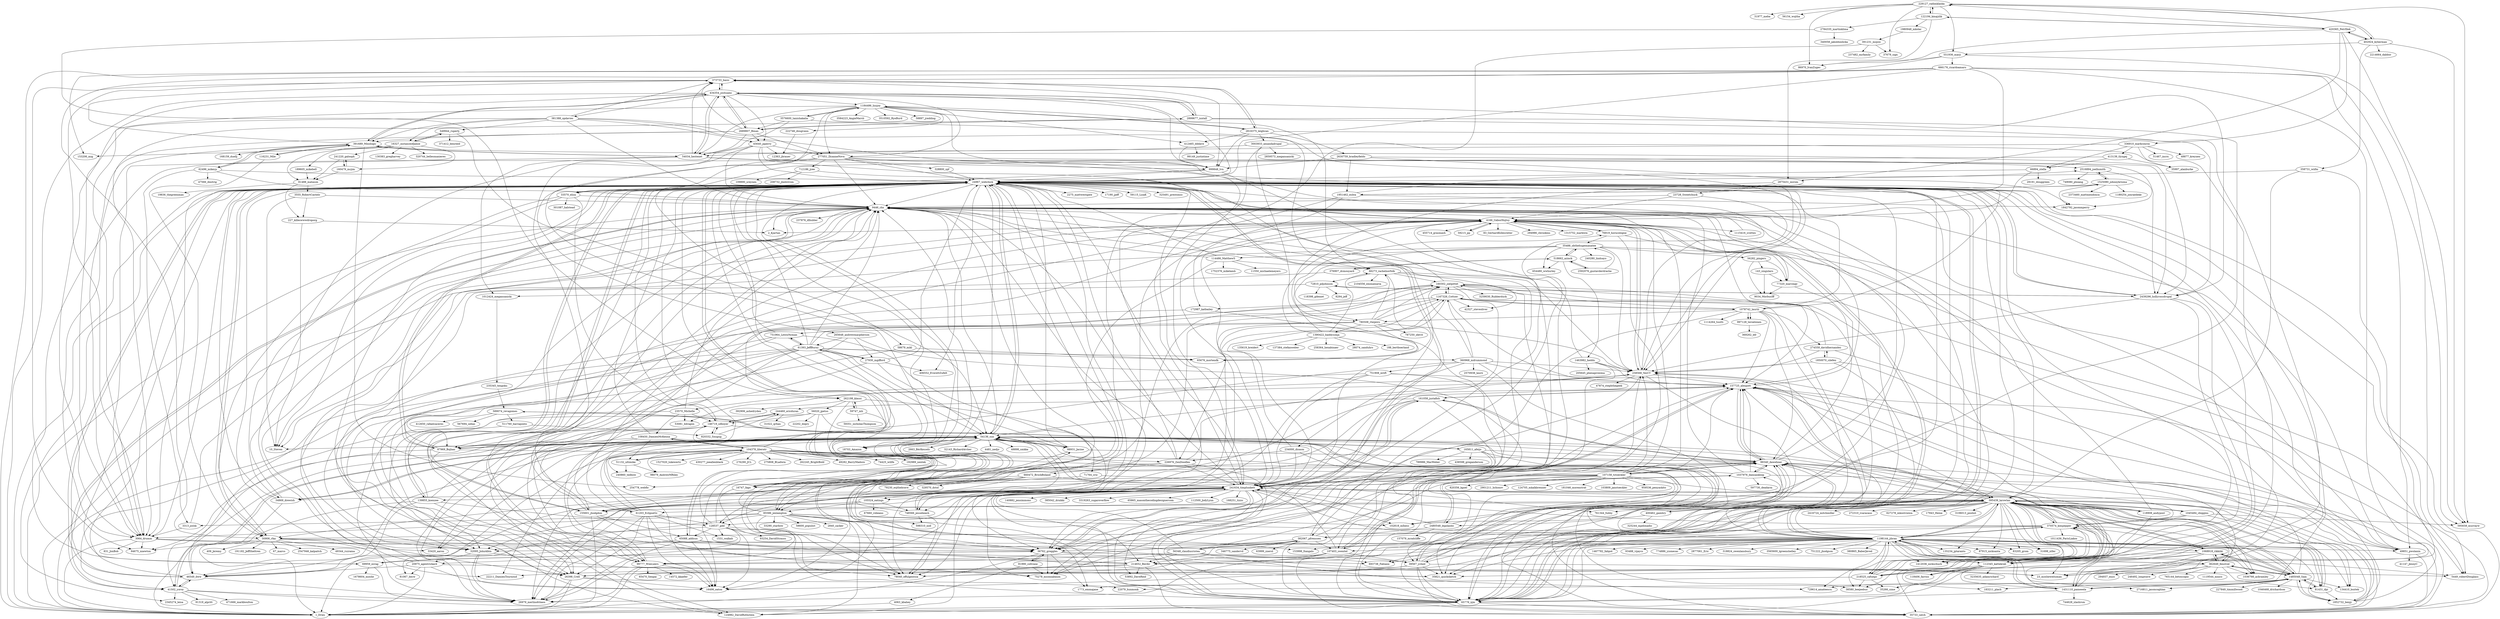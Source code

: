 digraph G {
	"229127_radimklaska" -> "31977_meba";
	"229127_radimklaska" -> "56154_wojtha";
	"229127_radimklaska" -> "37679_sign";
	"229127_radimklaska" -> "595658_murrayw";
	"229127_radimklaska" -> "86970_IvanZugec";
	"229127_radimklaska" -> "551936_marji";
	"551936_marji" -> "86970_IvanZugec";
	"551936_marji" -> "153206_mig";
	"551936_marji" -> "595658_murrayw";
	"551936_marji" -> "666176_ricardoamaro";
	"666176_ricardoamaro" -> "1_Dries";
	"666176_ricardoamaro" -> "24967_webchick";
	"24967_webchick" -> "5449_robertDouglass";
	"24967_webchick" -> "9446_chx";
	"9446_chx" -> "4166_GáborHojtsy";
	"4166_GáborHojtsy" -> "59215_pp";
	"59215_pp" -> "4166_GáborHojtsy";
	"4166_GáborHojtsy" -> "258568_YesCT";
	"258568_YesCT" -> "53081_bdragon";
	"258568_YesCT" -> "47874_stephthegeek";
	"258568_YesCT" -> "23570_Michelle";
	"23570_Michelle" -> "9446_chx";
	"23570_Michelle" -> "26979_merlinofchaos";
	"23570_Michelle" -> "53081_bdragon";
	"23570_Michelle" -> "146719_sdboyer";
	"146719_sdboyer" -> "26979_merlinofchaos";
	"146719_sdboyer" -> "26398_Crell";
	"26398_Crell" -> "26979_merlinofchaos";
	"26398_Crell" -> "1_Dries";
	"26398_Crell" -> "16496_eaton";
	"26398_Crell" -> "22079_hunmonk";
	"146719_sdboyer" -> "24967_webchick";
	"146719_sdboyer" -> "54136_sun";
	"54136_sun" -> "48898_smkka";
	"54136_sun" -> "10_Steven";
	"54136_sun" -> "1_Dries";
	"54136_sun" -> "22211_DamienTournoud";
	"54136_sun" -> "32143_RichardArcher";
	"54136_sun" -> "46549_dww";
	"54136_sun" -> "35733_catch";
	"54136_sun" -> "87969_Bojhan";
	"54136_sun" -> "41502_yoroy";
	"54136_sun" -> "24967_webchick";
	"54136_sun" -> "9446_chx";
	"54136_sun" -> "39567_yched";
	"54136_sun" -> "88931_Jacine";
	"54136_sun" -> "18703_Amazon";
	"54136_sun" -> "4481_nedjo";
	"54136_sun" -> "34869_drewish";
	"54136_sun" -> "33420_aaron";
	"54136_sun" -> "2663_BèrKessels";
	"146719_sdboyer" -> "820332_Snugug";
	"820332_Snugug" -> "146719_sdboyer";
	"820332_Snugug" -> "244460_ericduran";
	"146719_sdboyer" -> "244460_ericduran";
	"244460_ericduran" -> "31022_qrban";
	"244460_ericduran" -> "146719_sdboyer";
	"146719_sdboyer" -> "99777_WimLeers";
	"99777_WimLeers" -> "9446_chx";
	"99777_WimLeers" -> "26979_merlinofchaos";
	"99777_WimLeers" -> "65470_Senpai";
	"99777_WimLeers" -> "14572_kkaefer";
	"99777_WimLeers" -> "54136_sun";
	"99777_WimLeers" -> "1_Dries";
	"99777_WimLeers" -> "16496_eaton";
	"146719_sdboyer" -> "94675_nnewton";
	"23570_Michelle" -> "108450_DamienMcKenna";
	"108450_DamienMcKenna" -> "104378_liberatr";
	"104378_liberatr" -> "51132_ultimike";
	"104378_liberatr" -> "240860_tedbow";
	"104378_liberatr" -> "98079_AndrewMRiley";
	"104378_liberatr" -> "276290_JCL";
	"104378_liberatr" -> "275808_BLadwin";
	"104378_liberatr" -> "262245_BrightBold";
	"104378_liberatr" -> "108450_DamienMcKenna";
	"104378_liberatr" -> "49282_BarryMadore";
	"104378_liberatr" -> "1773_emmajane";
	"104378_liberatr" -> "24967_webchick";
	"104378_liberatr" -> "35821_quicksketch";
	"104378_liberatr" -> "74425_willfe";
	"104378_liberatr" -> "153998_Itangalo";
	"104378_liberatr" -> "192989_xentek";
	"104378_liberatr" -> "81067_becw";
	"104378_liberatr" -> "226976_ZenDoodles";
	"104378_liberatr" -> "1527020_lukewertz";
	"104378_liberatr" -> "430277_joeallenblack";
	"108450_DamienMcKenna" -> "24967_webchick";
	"108450_DamienMcKenna" -> "35821_quicksketch";
	"108450_DamienMcKenna" -> "51132_ultimike";
	"51132_ultimike" -> "240860_tedbow";
	"51132_ultimike" -> "104378_liberatr";
	"51132_ultimike" -> "98079_AndrewMRiley";
	"108450_DamienMcKenna" -> "26979_merlinofchaos";
	"108450_DamienMcKenna" -> "33420_aaron";
	"258568_YesCT" -> "36762_greggles";
	"36762_greggles" -> "1773_emmajane";
	"36762_greggles" -> "91990_coltrane";
	"91990_coltrane" -> "36762_greggles";
	"91990_coltrane" -> "4063_kbahey";
	"4063_kbahey" -> "1_Dries";
	"91990_coltrane" -> "75278_msonnabaum";
	"36762_greggles" -> "5449_robertDouglass";
	"36762_greggles" -> "1_Dries";
	"36762_greggles" -> "69959_ezrag";
	"69959_ezrag" -> "36762_greggles";
	"69959_ezrag" -> "26979_merlinofchaos";
	"69959_ezrag" -> "1678604_moshe";
	"69959_ezrag" -> "24967_webchick";
	"36762_greggles" -> "23_mosheweitzman";
	"36762_greggles" -> "75278_msonnabaum";
	"36762_greggles" -> "24967_webchick";
	"258568_YesCT" -> "65776_xjm";
	"65776_xjm" -> "35733_catch";
	"65776_xjm" -> "9446_chx";
	"65776_xjm" -> "124982_DavidRothstein";
	"65776_xjm" -> "1_Dries";
	"65776_xjm" -> "4166_GáborHojtsy";
	"65776_xjm" -> "54136_sun";
	"65776_xjm" -> "24967_webchick";
	"258568_YesCT" -> "4166_GáborHojtsy";
	"258568_YesCT" -> "24967_webchick";
	"258568_YesCT" -> "157725_alexpott";
	"157725_alexpott" -> "54136_sun";
	"157725_alexpott" -> "128537_gdd";
	"128537_gdd" -> "24967_webchick";
	"128537_gdd" -> "16496_eaton";
	"128537_gdd" -> "65776_xjm";
	"128537_gdd" -> "20975_agentrickard";
	"20975_agentrickard" -> "46549_dww";
	"20975_agentrickard" -> "1_Dries";
	"20975_agentrickard" -> "16496_eaton";
	"20975_agentrickard" -> "9446_chx";
	"20975_agentrickard" -> "5449_robertDouglass";
	"20975_agentrickard" -> "24967_webchick";
	"20975_agentrickard" -> "81067_becw";
	"128537_gdd" -> "30906_rfay";
	"30906_rfay" -> "24967_webchick";
	"30906_rfay" -> "49851_pwolanin";
	"30906_rfay" -> "49344_rszrama";
	"30906_rfay" -> "22211_DamienTournoud";
	"30906_rfay" -> "409_Jeremy";
	"30906_rfay" -> "693738_Fabianx";
	"30906_rfay" -> "191182_JeffSheltren";
	"30906_rfay" -> "94675_nnewton";
	"30906_rfay" -> "67_marco";
	"30906_rfay" -> "2547946_kalpaitch";
	"128537_gdd" -> "36762_greggles";
	"128537_gdd" -> "1531_walkah";
	"128537_gdd" -> "65088_addsun";
	"65088_addsun" -> "24967_webchick";
	"65088_addsun" -> "26979_merlinofchaos";
	"65088_addsun" -> "35821_quicksketch";
	"65088_addsun" -> "16496_eaton";
	"65088_addsun" -> "36762_greggles";
	"65088_addsun" -> "46549_dww";
	"128537_gdd" -> "93254_DavidStrauss";
	"128537_gdd" -> "146719_sdboyer";
	"157725_alexpott" -> "107403_swentel";
	"107403_swentel" -> "54136_sun";
	"107403_swentel" -> "9446_chx";
	"107403_swentel" -> "39567_yched";
	"39567_yched" -> "23_mosheweitzman";
	"39567_yched" -> "9446_chx";
	"39567_yched" -> "24967_webchick";
	"39567_yched" -> "54136_sun";
	"39567_yched" -> "35733_catch";
	"39567_yched" -> "35821_quicksketch";
	"39567_yched" -> "16496_eaton";
	"39567_yched" -> "78040_effulgentsia";
	"39567_yched" -> "65776_xjm";
	"107403_swentel" -> "157725_alexpott";
	"107403_swentel" -> "26979_merlinofchaos";
	"107403_swentel" -> "78040_effulgentsia";
	"107403_swentel" -> "35733_catch";
	"157725_alexpott" -> "9446_chx";
	"157725_alexpott" -> "99340_dawehner";
	"99340_dawehner" -> "26979_merlinofchaos";
	"99340_dawehner" -> "241634_timplunkett";
	"241634_timplunkett" -> "34869_drewish";
	"241634_timplunkett" -> "65865_masonthecodingdesignercom";
	"241634_timplunkett" -> "112500_JodyLynn";
	"241634_timplunkett" -> "168251_tizzo";
	"241634_timplunkett" -> "53892_DaveReid";
	"241634_timplunkett" -> "9446_chx";
	"241634_timplunkett" -> "24967_webchick";
	"241634_timplunkett" -> "26979_merlinofchaos";
	"241634_timplunkett" -> "140882_jensimmons";
	"241634_timplunkett" -> "748566_jessebeach";
	"241634_timplunkett" -> "128537_gdd";
	"241634_timplunkett" -> "155601_jhodgdon";
	"241634_timplunkett" -> "54136_sun";
	"241634_timplunkett" -> "139855_ksenzee";
	"241634_timplunkett" -> "99340_dawehner";
	"241634_timplunkett" -> "65776_xjm";
	"241634_timplunkett" -> "1037976_damiankloip";
	"241634_timplunkett" -> "36762_greggles";
	"241634_timplunkett" -> "78040_effulgentsia";
	"241634_timplunkett" -> "99777_WimLeers";
	"241634_timplunkett" -> "75278_msonnabaum";
	"241634_timplunkett" -> "214652_Berdir";
	"241634_timplunkett" -> "4166_GáborHojtsy";
	"241634_timplunkett" -> "395439_larowlan";
	"241634_timplunkett" -> "161058_justafish";
	"241634_timplunkett" -> "1_Dries";
	"241634_timplunkett" -> "385042_drnikki";
	"241634_timplunkett" -> "3319263_sugaroverflow";
	"241634_timplunkett" -> "102818_mlhess";
	"241634_timplunkett" -> "105524_eatings";
	"99340_dawehner" -> "9446_chx";
	"99340_dawehner" -> "24967_webchick";
	"99340_dawehner" -> "1037976_damiankloip";
	"1037976_damiankloip" -> "26979_merlinofchaos";
	"1037976_damiankloip" -> "9446_chx";
	"1037976_damiankloip" -> "99340_dawehner";
	"1037976_damiankloip" -> "54136_sun";
	"1037976_damiankloip" -> "35733_catch";
	"1037976_damiankloip" -> "157725_alexpott";
	"1037976_damiankloip" -> "241634_timplunkett";
	"1037976_damiankloip" -> "597730_deadarm";
	"99340_dawehner" -> "65776_xjm";
	"99340_dawehner" -> "157725_alexpott";
	"99340_dawehner" -> "35733_catch";
	"99340_dawehner" -> "49851_pwolanin";
	"49851_pwolanin" -> "35733_catch";
	"49851_pwolanin" -> "9446_chx";
	"49851_pwolanin" -> "4166_GáborHojtsy";
	"49851_pwolanin" -> "41147_JennyC";
	"99340_dawehner" -> "107158_tstoeckler";
	"107158_tstoeckler" -> "54136_sun";
	"107158_tstoeckler" -> "99340_dawehner";
	"107158_tstoeckler" -> "4166_GáborHojtsy";
	"107158_tstoeckler" -> "254778_webflo";
	"107158_tstoeckler" -> "39567_yched";
	"107158_tstoeckler" -> "16747_fago";
	"107158_tstoeckler" -> "183211_plach";
	"107158_tstoeckler" -> "9446_chx";
	"107158_tstoeckler" -> "214652_Berdir";
	"107158_tstoeckler" -> "959536_penyaskito";
	"107158_tstoeckler" -> "258568_YesCT";
	"107158_tstoeckler" -> "157725_alexpott";
	"107158_tstoeckler" -> "820356_kgoel";
	"107158_tstoeckler" -> "2901211_hchonov";
	"107158_tstoeckler" -> "124705_mkalkbrenner";
	"107158_tstoeckler" -> "181046_morenstrat";
	"107158_tstoeckler" -> "103809_janstoeckler";
	"99340_dawehner" -> "157725_alexpott";
	"99340_dawehner" -> "161058_justafish";
	"161058_justafish" -> "16496_eaton";
	"161058_justafish" -> "244460_ericduran";
	"161058_justafish" -> "99340_dawehner";
	"161058_justafish" -> "157725_alexpott";
	"161058_justafish" -> "128537_gdd";
	"161058_justafish" -> "241634_timplunkett";
	"161058_justafish" -> "75278_msonnabaum";
	"157725_alexpott" -> "161058_justafish";
	"157725_alexpott" -> "35733_catch";
	"157725_alexpott" -> "395439_larowlan";
	"395439_larowlan" -> "2416724_mitchmiller";
	"395439_larowlan" -> "83205_grom";
	"395439_larowlan" -> "1412036_nickschuch";
	"1412036_nickschuch" -> "395439_larowlan";
	"395439_larowlan" -> "1198144_jibran";
	"1198144_jibran" -> "9446_chx";
	"1198144_jibran" -> "35821_quicksketch";
	"1198144_jibran" -> "4166_GáborHojtsy";
	"1198144_jibran" -> "24967_webchick";
	"1198144_jibran" -> "54136_sun";
	"1198144_jibran" -> "107403_swentel";
	"1198144_jibran" -> "751222_jhodgson";
	"1198144_jibran" -> "65776_xjm";
	"1198144_jibran" -> "99340_dawehner";
	"1198144_jibran" -> "241634_timplunkett";
	"1198144_jibran" -> "395439_larowlan";
	"1198144_jibran" -> "134410_boztek";
	"1198144_jibran" -> "370574_kimpepper";
	"1198144_jibran" -> "83205_grom";
	"1198144_jibran" -> "31698_xtfer";
	"1198144_jibran" -> "1412036_nickschuch";
	"1198144_jibran" -> "1431110_pameeela";
	"1198144_jibran" -> "218525_cafuego";
	"1198144_jibran" -> "32095_JohnAlbin";
	"1198144_jibran" -> "39567_yched";
	"1198144_jibran" -> "153998_Itangalo";
	"1198144_jibran" -> "380865_BaberJaved";
	"1198144_jibran" -> "258568_YesCT";
	"1198144_jibran" -> "112345_kattekrab";
	"1198144_jibran" -> "157725_alexpott";
	"1198144_jibran" -> "1467782_fabpot";
	"1198144_jibran" -> "26398_Crell";
	"1198144_jibran" -> "1037976_damiankloip";
	"1198144_jibran" -> "93488_vijaycs";
	"1198144_jibran" -> "774886_yzonecas";
	"1198144_jibran" -> "729614_amateescu";
	"1198144_jibran" -> "2877061_Eric";
	"1198144_jibran" -> "1852732_benjy";
	"1198144_jibran" -> "1485048_Sam";
	"1198144_jibran" -> "1036766_acbramley";
	"1198144_jibran" -> "81431_dpi";
	"1198144_jibran" -> "362649_fenstrat";
	"1198144_jibran" -> "2716811_jasoncoghlan";
	"1198144_jibran" -> "135234_jptaranto";
	"1198144_jibran" -> "318824_owenlansbury";
	"1198144_jibran" -> "1068918_rikkiiki";
	"1198144_jibran" -> "3565600_lgreenshelley";
	"1198144_jibran" -> "87915_nicksanta";
	"395439_larowlan" -> "118908_andypost";
	"118908_andypost" -> "9446_chx";
	"118908_andypost" -> "54136_sun";
	"118908_andypost" -> "35733_catch";
	"118908_andypost" -> "99340_dawehner";
	"118908_andypost" -> "241634_timplunkett";
	"395439_larowlan" -> "214652_Berdir";
	"214652_Berdir" -> "9446_chx";
	"214652_Berdir" -> "26398_Crell";
	"214652_Berdir" -> "35733_catch";
	"214652_Berdir" -> "22211_DamienTournoud";
	"214652_Berdir" -> "53892_DaveReid";
	"395439_larowlan" -> "241634_timplunkett";
	"395439_larowlan" -> "99340_dawehner";
	"395439_larowlan" -> "157725_alexpott";
	"395439_larowlan" -> "112345_kattekrab";
	"112345_kattekrab" -> "24967_webchick";
	"112345_kattekrab" -> "118406_farriss";
	"112345_kattekrab" -> "35266_sime";
	"112345_kattekrab" -> "65776_xjm";
	"112345_kattekrab" -> "218525_cafuego";
	"112345_kattekrab" -> "395439_larowlan";
	"112345_kattekrab" -> "3235635_adamrichard";
	"112345_kattekrab" -> "1431110_pameeela";
	"112345_kattekrab" -> "1_Dries";
	"395439_larowlan" -> "54136_sun";
	"395439_larowlan" -> "65776_xjm";
	"395439_larowlan" -> "134410_boztek";
	"395439_larowlan" -> "370574_kimpepper";
	"370574_kimpepper" -> "38580_beejeebus";
	"370574_kimpepper" -> "65776_xjm";
	"370574_kimpepper" -> "241634_timplunkett";
	"370574_kimpepper" -> "1011436_ParisLiakos";
	"370574_kimpepper" -> "99340_dawehner";
	"370574_kimpepper" -> "395439_larowlan";
	"370574_kimpepper" -> "1198144_jibran";
	"370574_kimpepper" -> "214652_Berdir";
	"370574_kimpepper" -> "157725_alexpott";
	"395439_larowlan" -> "31698_xtfer";
	"395439_larowlan" -> "38580_beejeebus";
	"395439_larowlan" -> "761344_fubhy";
	"395439_larowlan" -> "61203_EclipseGc";
	"61203_EclipseGc" -> "26979_merlinofchaos";
	"61203_EclipseGc" -> "16496_eaton";
	"61203_EclipseGc" -> "1531_walkah";
	"61203_EclipseGc" -> "128537_gdd";
	"61203_EclipseGc" -> "24967_webchick";
	"61203_EclipseGc" -> "9446_chx";
	"61203_EclipseGc" -> "54136_sun";
	"61203_EclipseGc" -> "75278_msonnabaum";
	"61203_EclipseGc" -> "26398_Crell";
	"395439_larowlan" -> "155601_jhodgdon";
	"155601_jhodgdon" -> "24967_webchick";
	"155601_jhodgdon" -> "241634_timplunkett";
	"155601_jhodgdon" -> "214652_Berdir";
	"155601_jhodgdon" -> "9446_chx";
	"155601_jhodgdon" -> "4166_GáborHojtsy";
	"155601_jhodgdon" -> "65088_addsun";
	"155601_jhodgdon" -> "1_Dries";
	"395439_larowlan" -> "24967_webchick";
	"395439_larowlan" -> "218525_cafuego";
	"218525_cafuego" -> "35266_sime";
	"218525_cafuego" -> "24967_webchick";
	"218525_cafuego" -> "1773_emmajane";
	"218525_cafuego" -> "38580_beejeebus";
	"218525_cafuego" -> "1198144_jibran";
	"218525_cafuego" -> "395439_larowlan";
	"218525_cafuego" -> "370574_kimpepper";
	"395439_larowlan" -> "1431110_pameeela";
	"1431110_pameeela" -> "370574_kimpepper";
	"1431110_pameeela" -> "395439_larowlan";
	"1431110_pameeela" -> "258568_YesCT";
	"1431110_pameeela" -> "744628_slashrsm";
	"1431110_pameeela" -> "1485048_Sam";
	"1431110_pameeela" -> "1198144_jibran";
	"1431110_pameeela" -> "65776_xjm";
	"395439_larowlan" -> "272310_rcaracaus";
	"395439_larowlan" -> "32095_JohnAlbin";
	"32095_JohnAlbin" -> "20975_agentrickard";
	"32095_JohnAlbin" -> "9446_chx";
	"32095_JohnAlbin" -> "16496_eaton";
	"32095_JohnAlbin" -> "26979_merlinofchaos";
	"32095_JohnAlbin" -> "35821_quicksketch";
	"395439_larowlan" -> "627278_mkostrzewa";
	"395439_larowlan" -> "135234_jptaranto";
	"395439_larowlan" -> "1045484_cbiggins";
	"1045484_cbiggins" -> "395439_larowlan";
	"1045484_cbiggins" -> "370574_kimpepper";
	"1045484_cbiggins" -> "134410_boztek";
	"1045484_cbiggins" -> "1412036_nickschuch";
	"1045484_cbiggins" -> "595658_murrayw";
	"395439_larowlan" -> "36762_greggles";
	"395439_larowlan" -> "17943_Heine";
	"395439_larowlan" -> "1485048_Sam";
	"1485048_Sam" -> "1852732_benjy";
	"1485048_Sam" -> "134410_boztek";
	"1485048_Sam" -> "1431110_pameeela";
	"1485048_Sam" -> "2716811_jasoncoghlan";
	"1485048_Sam" -> "395439_larowlan";
	"1485048_Sam" -> "370574_kimpepper";
	"1485048_Sam" -> "362649_fenstrat";
	"1485048_Sam" -> "1068918_rikkiiki";
	"1485048_Sam" -> "81431_dpi";
	"1485048_Sam" -> "729614_amateescu";
	"1485048_Sam" -> "183211_plach";
	"1485048_Sam" -> "157725_alexpott";
	"1485048_Sam" -> "227849_timmillwood";
	"1485048_Sam" -> "1198144_jibran";
	"1485048_Sam" -> "1046468_drichardson";
	"395439_larowlan" -> "1852732_benjy";
	"1852732_benjy" -> "9446_chx";
	"1852732_benjy" -> "241634_timplunkett";
	"1852732_benjy" -> "157725_alexpott";
	"1852732_benjy" -> "1485048_Sam";
	"395439_larowlan" -> "1036766_acbramley";
	"395439_larowlan" -> "1068918_rikkiiki";
	"1068918_rikkiiki" -> "112345_kattekrab";
	"1068918_rikkiiki" -> "218525_cafuego";
	"1068918_rikkiiki" -> "370574_kimpepper";
	"1068918_rikkiiki" -> "395439_larowlan";
	"1068918_rikkiiki" -> "1485048_Sam";
	"1068918_rikkiiki" -> "1412036_nickschuch";
	"1068918_rikkiiki" -> "1431110_pameeela";
	"1068918_rikkiiki" -> "1036766_acbramley";
	"1068918_rikkiiki" -> "362649_fenstrat";
	"395439_larowlan" -> "102818_mlhess";
	"395439_larowlan" -> "3106013_pnxbot";
	"395439_larowlan" -> "362649_fenstrat";
	"362649_fenstrat" -> "246492_longwave";
	"362649_fenstrat" -> "35821_quicksketch";
	"362649_fenstrat" -> "765144_betoscopio";
	"362649_fenstrat" -> "1119544_mnico";
	"362649_fenstrat" -> "294937_enzo";
	"362649_fenstrat" -> "1198144_jibran";
	"362649_fenstrat" -> "395439_larowlan";
	"362649_fenstrat" -> "1036766_acbramley";
	"362649_fenstrat" -> "1068918_rikkiiki";
	"362649_fenstrat" -> "1485048_Sam";
	"362649_fenstrat" -> "81431_dpi";
	"395439_larowlan" -> "400462_gambry";
	"400462_gambry" -> "2480548_legolasbo";
	"400462_gambry" -> "325244_mpdonadio";
	"400462_gambry" -> "99340_dawehner";
	"400462_gambry" -> "395439_larowlan";
	"395439_larowlan" -> "35733_catch";
	"395439_larowlan" -> "87915_nicksanta";
	"395439_larowlan" -> "81431_dpi";
	"81431_dpi" -> "395439_larowlan";
	"81431_dpi" -> "1852732_benjy";
	"81431_dpi" -> "1198144_jibran";
	"81431_dpi" -> "1485048_Sam";
	"4166_GáborHojtsy" -> "1_Dries";
	"4166_GáborHojtsy" -> "2_Kjartan";
	"4166_GáborHojtsy" -> "10_Steven";
	"4166_GáborHojtsy" -> "23_mosheweitzman";
	"4166_GáborHojtsy" -> "83_GerhardKillesreiter";
	"4166_GáborHojtsy" -> "24967_webchick";
	"4166_GáborHojtsy" -> "1115416_svettes";
	"1115416_svettes" -> "24967_webchick";
	"4166_GáborHojtsy" -> "294986_cbrookins";
	"4166_GáborHojtsy" -> "65776_xjm";
	"4166_GáborHojtsy" -> "157725_alexpott";
	"4166_GáborHojtsy" -> "76919_horncologne";
	"76919_horncologne" -> "5449_robertDouglass";
	"76919_horncologne" -> "35488_ohthehugemanatee";
	"35488_ohthehugemanatee" -> "56282_pingers";
	"56282_pingers" -> "77320_marcingy";
	"77320_marcingy" -> "35733_catch";
	"77320_marcingy" -> "9034_MorbusIff";
	"77320_marcingy" -> "9446_chx";
	"56282_pingers" -> "9034_MorbusIff";
	"56282_pingers" -> "143_singularo";
	"143_singularo" -> "9034_MorbusIff";
	"143_singularo" -> "77320_marcingy";
	"35488_ohthehugemanatee" -> "77320_marcingy";
	"35488_ohthehugemanatee" -> "240280_lindsayo";
	"35488_ohthehugemanatee" -> "114486_MatthewS";
	"114486_MatthewS" -> "24967_webchick";
	"114486_MatthewS" -> "85586_jenlampton";
	"85586_jenlampton" -> "24967_webchick";
	"85586_jenlampton" -> "33290_starbow";
	"85586_jenlampton" -> "26979_merlinofchaos";
	"85586_jenlampton" -> "58600_populist";
	"85586_jenlampton" -> "3313_joshk";
	"85586_jenlampton" -> "2840_zacker";
	"85586_jenlampton" -> "46549_dww";
	"85586_jenlampton" -> "3064_drumm";
	"85586_jenlampton" -> "36762_greggles";
	"85586_jenlampton" -> "23_mosheweitzman";
	"85586_jenlampton" -> "9446_chx";
	"85586_jenlampton" -> "78040_effulgentsia";
	"85586_jenlampton" -> "124982_DavidRothstein";
	"85586_jenlampton" -> "102818_mlhess";
	"114486_MatthewS" -> "1752376_mikelamb";
	"114486_MatthewS" -> "11550_michaelemeyers";
	"114486_MatthewS" -> "9446_chx";
	"114486_MatthewS" -> "66273_rachelnorfolk";
	"66273_rachelnorfolk" -> "160302_joelpittet";
	"66273_rachelnorfolk" -> "65676_mortendk";
	"66273_rachelnorfolk" -> "2104556_emmamaria";
	"66273_rachelnorfolk" -> "258568_YesCT";
	"66273_rachelnorfolk" -> "72810_pdjohnson";
	"66273_rachelnorfolk" -> "65776_xjm";
	"35488_ohthehugemanatee" -> "780508_rteijeiro";
	"780508_rteijeiro" -> "66273_rachelnorfolk";
	"780508_rteijeiro" -> "1390422_baddysonja";
	"1390422_baddysonja" -> "135619_breidert";
	"1390422_baddysonja" -> "137384_stefanweber";
	"1390422_baddysonja" -> "66273_rachelnorfolk";
	"1390422_baddysonja" -> "4166_GáborHojtsy";
	"1390422_baddysonja" -> "76919_horncologne";
	"1390422_baddysonja" -> "258364_hexabinaer";
	"1390422_baddysonja" -> "28074_sanduhrs";
	"1390422_baddysonja" -> "188_bertboerland";
	"780508_rteijeiro" -> "65676_mortendk";
	"780508_rteijeiro" -> "787250_idevit";
	"780508_rteijeiro" -> "748566_jessebeach";
	"748566_jessebeach" -> "88931_Jacine";
	"748566_jessebeach" -> "24967_webchick";
	"748566_jessebeach" -> "78040_effulgentsia";
	"748566_jessebeach" -> "598310_nod";
	"780508_rteijeiro" -> "258568_YesCT";
	"780508_rteijeiro" -> "751964_LewisNyman";
	"751964_LewisNyman" -> "32095_JohnAlbin";
	"751964_LewisNyman" -> "87969_Bojhan";
	"751964_LewisNyman" -> "24967_webchick";
	"751964_LewisNyman" -> "598310_nod";
	"751964_LewisNyman" -> "61393_JeffBurnz";
	"780508_rteijeiro" -> "32095_JohnAlbin";
	"780508_rteijeiro" -> "1167326_Cottser";
	"1167326_Cottser" -> "65776_xjm";
	"1167326_Cottser" -> "241634_timplunkett";
	"1167326_Cottser" -> "85586_jenlampton";
	"1167326_Cottser" -> "160302_joelpittet";
	"1167326_Cottser" -> "1078742_lauriii";
	"1167326_Cottser" -> "42327_steveoliver";
	"1167326_Cottser" -> "693738_Fabianx";
	"1167326_Cottser" -> "226976_ZenDoodles";
	"1167326_Cottser" -> "157725_alexpott";
	"1167326_Cottser" -> "155601_jhodgdon";
	"780508_rteijeiro" -> "160302_joelpittet";
	"160302_joelpittet" -> "693738_Fabianx";
	"160302_joelpittet" -> "42327_steveoliver";
	"160302_joelpittet" -> "85586_jenlampton";
	"160302_joelpittet" -> "172987_katbailey";
	"160302_joelpittet" -> "1167326_Cottser";
	"160302_joelpittet" -> "75278_msonnabaum";
	"160302_joelpittet" -> "24967_webchick";
	"160302_joelpittet" -> "157725_alexpott";
	"160302_joelpittet" -> "262198_klausi";
	"160302_joelpittet" -> "3259030_Rubberduck";
	"35488_ohthehugemanatee" -> "258568_YesCT";
	"35488_ohthehugemanatee" -> "518662_azinck";
	"518662_azinck" -> "35488_ohthehugemanatee";
	"518662_azinck" -> "654480_wwhurley";
	"518662_azinck" -> "376907_dcmouyard";
	"376907_dcmouyard" -> "518662_azinck";
	"376907_dcmouyard" -> "32095_JohnAlbin";
	"518662_azinck" -> "1463982_heddn";
	"1463982_heddn" -> "65776_xjm";
	"1463982_heddn" -> "9446_chx";
	"1463982_heddn" -> "157725_alexpott";
	"1463982_heddn" -> "258568_YesCT";
	"1463982_heddn" -> "205645_phenaproxima";
	"518662_azinck" -> "2592076_gustavderdrache";
	"2592076_gustavderdrache" -> "35488_ohthehugemanatee";
	"2592076_gustavderdrache" -> "518662_azinck";
	"35488_ohthehugemanatee" -> "654480_wwhurley";
	"35488_ohthehugemanatee" -> "26398_Crell";
	"76919_horncologne" -> "4166_GáborHojtsy";
	"76919_horncologne" -> "2480548_legolasbo";
	"2480548_legolasbo" -> "99340_dawehner";
	"2480548_legolasbo" -> "241634_timplunkett";
	"2480548_legolasbo" -> "258568_YesCT";
	"2480548_legolasbo" -> "157079_mradcliffe";
	"2480548_legolasbo" -> "382067_pfrenssen";
	"382067_pfrenssen" -> "107403_swentel";
	"382067_pfrenssen" -> "157725_alexpott";
	"382067_pfrenssen" -> "214652_Berdir";
	"382067_pfrenssen" -> "99777_WimLeers";
	"382067_pfrenssen" -> "4166_GáborHojtsy";
	"382067_pfrenssen" -> "63999_znerol";
	"382067_pfrenssen" -> "99340_dawehner";
	"382067_pfrenssen" -> "346775_sandervd";
	"382067_pfrenssen" -> "56348_claudiucristea";
	"56348_claudiucristea" -> "99340_dawehner";
	"56348_claudiucristea" -> "9446_chx";
	"56348_claudiucristea" -> "214652_Berdir";
	"56348_claudiucristea" -> "39567_yched";
	"56348_claudiucristea" -> "241634_timplunkett";
	"56348_claudiucristea" -> "26398_Crell";
	"56348_claudiucristea" -> "693738_Fabianx";
	"56348_claudiucristea" -> "729614_amateescu";
	"56348_claudiucristea" -> "99777_WimLeers";
	"56348_claudiucristea" -> "382067_pfrenssen";
	"4166_GáborHojtsy" -> "124982_DavidRothstein";
	"4166_GáborHojtsy" -> "87969_Bojhan";
	"87969_Bojhan" -> "54136_sun";
	"87969_Bojhan" -> "24967_webchick";
	"87969_Bojhan" -> "35733_catch";
	"87969_Bojhan" -> "41502_yoroy";
	"41502_yoroy" -> "54136_sun";
	"41502_yoroy" -> "91319_alpritt";
	"41502_yoroy" -> "24967_webchick";
	"41502_yoroy" -> "46549_dww";
	"46549_dww" -> "9446_chx";
	"46549_dww" -> "24967_webchick";
	"46549_dww" -> "26979_merlinofchaos";
	"46549_dww" -> "41502_yoroy";
	"41502_yoroy" -> "26979_merlinofchaos";
	"41502_yoroy" -> "2345274_leisa";
	"41502_yoroy" -> "471666_markboulton";
	"41502_yoroy" -> "35733_catch";
	"87969_Bojhan" -> "124982_DavidRothstein";
	"87969_Bojhan" -> "9446_chx";
	"4166_GáborHojtsy" -> "1315752_markwin";
	"4166_GáborHojtsy" -> "78040_effulgentsia";
	"4166_GáborHojtsy" -> "455714_grasmash";
	"9446_chx" -> "1_Dries";
	"9446_chx" -> "10_Steven";
	"9446_chx" -> "2_Kjartan";
	"9446_chx" -> "237876_dlhubler";
	"9446_chx" -> "46549_dww";
	"24967_webchick" -> "10_Steven";
	"24967_webchick" -> "1_Dries";
	"24967_webchick" -> "4166_GáborHojtsy";
	"24967_webchick" -> "18703_Amazon";
	"24967_webchick" -> "23_mosheweitzman";
	"24967_webchick" -> "22079_hunmonk";
	"24967_webchick" -> "35821_quicksketch";
	"24967_webchick" -> "2275_mattwestgate";
	"24967_webchick" -> "17190_jjeff";
	"24967_webchick" -> "59115_LizaK";
	"24967_webchick" -> "65088_addsun";
	"24967_webchick" -> "54136_sun";
	"24967_webchick" -> "124982_DavidRothstein";
	"24967_webchick" -> "35733_catch";
	"24967_webchick" -> "139855_ksenzee";
	"139855_ksenzee" -> "24967_webchick";
	"139855_ksenzee" -> "9446_chx";
	"139855_ksenzee" -> "46549_dww";
	"139855_ksenzee" -> "1_Dries";
	"139855_ksenzee" -> "4166_GáborHojtsy";
	"139855_ksenzee" -> "124982_DavidRothstein";
	"139855_ksenzee" -> "128537_gdd";
	"24967_webchick" -> "87969_Bojhan";
	"24967_webchick" -> "41502_yoroy";
	"24967_webchick" -> "2345274_leisa";
	"24967_webchick" -> "406552_EverettZufelt";
	"24967_webchick" -> "78040_effulgentsia";
	"24967_webchick" -> "30906_rfay";
	"24967_webchick" -> "36762_greggles";
	"24967_webchick" -> "65776_xjm";
	"24967_webchick" -> "33570_eliza";
	"33570_eliza" -> "34869_drewish";
	"34869_drewish" -> "24967_webchick";
	"34869_drewish" -> "46549_dww";
	"34869_drewish" -> "9446_chx";
	"34869_drewish" -> "54136_sun";
	"33570_eliza" -> "24967_webchick";
	"33570_eliza" -> "301087_halstead";
	"33570_eliza" -> "146719_sdboyer";
	"33570_eliza" -> "30906_rfay";
	"33570_eliza" -> "9446_chx";
	"24967_webchick" -> "2439296_hollyrossdrupal";
	"2439296_hollyrossdrupal" -> "24967_webchick";
	"2439296_hollyrossdrupal" -> "258568_YesCT";
	"2439296_hollyrossdrupal" -> "118406_farriss";
	"2439296_hollyrossdrupal" -> "72810_pdjohnson";
	"72810_pdjohnson" -> "2439296_hollyrossdrupal";
	"72810_pdjohnson" -> "1012424_megansanicki";
	"1012424_megansanicki" -> "235345_tengoku";
	"235345_tengoku" -> "589074_revagomes";
	"589074_revagomes" -> "165811_afeijo";
	"165811_afeijo" -> "38580_beejeebus";
	"165811_afeijo" -> "65776_xjm";
	"165811_afeijo" -> "241634_timplunkett";
	"165811_afeijo" -> "589074_revagomes";
	"165811_afeijo" -> "99340_dawehner";
	"165811_afeijo" -> "789986_MacWeber";
	"165811_afeijo" -> "438598_greganderson";
	"589074_revagomes" -> "511760_barraponto";
	"511760_barraponto" -> "32095_JohnAlbin";
	"511760_barraponto" -> "820332_Snugug";
	"589074_revagomes" -> "567694_sebas";
	"589074_revagomes" -> "412650_rafaelcaceres";
	"72810_pdjohnson" -> "118398_gdemet";
	"72810_pdjohnson" -> "8294_jeff";
	"2439296_hollyrossdrupal" -> "112345_kattekrab";
	"24967_webchick" -> "155601_jhodgdon";
	"24967_webchick" -> "99777_WimLeers";
	"24967_webchick" -> "325491_prestonso";
	"24967_webchick" -> "105524_eatings";
	"105524_eatings" -> "85586_jenlampton";
	"105524_eatings" -> "748566_jessebeach";
	"105524_eatings" -> "32095_JohnAlbin";
	"105524_eatings" -> "67660_robeano";
	"24967_webchick" -> "16496_eaton";
	"666176_ricardoamaro" -> "4166_GáborHojtsy";
	"666176_ricardoamaro" -> "49851_pwolanin";
	"666176_ricardoamaro" -> "373733_basic";
	"373733_basic" -> "94675_nnewton";
	"373733_basic" -> "3064_drumm";
	"3064_drumm" -> "1_Dries";
	"3064_drumm" -> "23_mosheweitzman";
	"3064_drumm" -> "94675_nnewton";
	"3064_drumm" -> "36762_greggles";
	"3064_drumm" -> "33420_aaron";
	"3064_drumm" -> "24967_webchick";
	"3064_drumm" -> "831_JonBob";
	"373733_basic" -> "434354_joshuami";
	"434354_joshuami" -> "1_Dries";
	"434354_joshuami" -> "2439296_hollyrossdrupal";
	"434354_joshuami" -> "24967_webchick";
	"434354_joshuami" -> "373733_basic";
	"434354_joshuami" -> "391689_Mixologic";
	"391689_Mixologic" -> "62496_mikeyp";
	"62496_mikeyp" -> "3313_joshk";
	"3313_joshk" -> "9446_chx";
	"3313_joshk" -> "3064_drumm";
	"62496_mikeyp" -> "9446_chx";
	"62496_mikeyp" -> "47566_dmitrig";
	"62496_mikeyp" -> "391689_Mixologic";
	"62496_mikeyp" -> "24967_webchick";
	"391689_Mixologic" -> "168159_duellj";
	"391689_Mixologic" -> "373733_basic";
	"391689_Mixologic" -> "3064_drumm";
	"391689_Mixologic" -> "434354_joshuami";
	"391689_Mixologic" -> "2439296_hollyrossdrupal";
	"391689_Mixologic" -> "254778_webflo";
	"391689_Mixologic" -> "116231_Mile";
	"116231_Mile" -> "30906_rfay";
	"116231_Mile" -> "391689_Mixologic";
	"391689_Mixologic" -> "54034_hestenet";
	"54034_hestenet" -> "3064_drumm";
	"54034_hestenet" -> "373733_basic";
	"54034_hestenet" -> "1012424_megansanicki";
	"54034_hestenet" -> "999848_tvn";
	"999848_tvn" -> "24967_webchick";
	"999848_tvn" -> "36762_greggles";
	"999848_tvn" -> "3064_drumm";
	"54034_hestenet" -> "391689_Mixologic";
	"54034_hestenet" -> "434354_joshuami";
	"54034_hestenet" -> "2439296_hollyrossdrupal";
	"434354_joshuami" -> "2899677_isntall";
	"2899677_isntall" -> "434354_joshuami";
	"2899677_isntall" -> "373733_basic";
	"2899677_isntall" -> "102818_mlhess";
	"2899677_isntall" -> "2439296_hollyrossdrupal";
	"2899677_isntall" -> "2689807_Bman";
	"2689807_Bman" -> "373733_basic";
	"2689807_Bman" -> "391689_Mixologic";
	"2689807_Bman" -> "2899677_isntall";
	"2689807_Bman" -> "45640_japerry";
	"45640_japerry" -> "12363_jbrauer";
	"45640_japerry" -> "24967_webchick";
	"45640_japerry" -> "277051_DyanneNova";
	"277051_DyanneNova" -> "65776_xjm";
	"277051_DyanneNova" -> "241634_timplunkett";
	"277051_DyanneNova" -> "24967_webchick";
	"277051_DyanneNova" -> "258568_YesCT";
	"277051_DyanneNova" -> "2439296_hollyrossdrupal";
	"277051_DyanneNova" -> "328800_spf";
	"328800_spf" -> "24967_webchick";
	"277051_DyanneNova" -> "9446_chx";
	"277051_DyanneNova" -> "69959_ezrag";
	"277051_DyanneNova" -> "712186_jyee";
	"712186_jyee" -> "36762_greggles";
	"712186_jyee" -> "208732_jhedstrom";
	"712186_jyee" -> "109890_sreynen";
	"277051_DyanneNova" -> "33570_eliza";
	"45640_japerry" -> "61203_EclipseGc";
	"45640_japerry" -> "9446_chx";
	"45640_japerry" -> "26398_Crell";
	"45640_japerry" -> "241634_timplunkett";
	"2689807_Bman" -> "277051_DyanneNova";
	"2689807_Bman" -> "54034_hestenet";
	"2689807_Bman" -> "434354_joshuami";
	"2689807_Bman" -> "3064_drumm";
	"2899677_isntall" -> "3064_drumm";
	"434354_joshuami" -> "54034_hestenet";
	"434354_joshuami" -> "1184486_lizzjoy";
	"1184486_lizzjoy" -> "999848_tvn";
	"1184486_lizzjoy" -> "222746_dougvann";
	"222746_dougvann" -> "12363_jbrauer";
	"1184486_lizzjoy" -> "3064_drumm";
	"1184486_lizzjoy" -> "18703_Amazon";
	"1184486_lizzjoy" -> "58897_jredding";
	"1184486_lizzjoy" -> "277051_DyanneNova";
	"1184486_lizzjoy" -> "412465_dddave";
	"412465_dddave" -> "999848_tvn";
	"412465_dddave" -> "99149_justintime";
	"1184486_lizzjoy" -> "2816375_leighcan";
	"2816375_leighcan" -> "1184486_lizzjoy";
	"2816375_leighcan" -> "373733_basic";
	"2816375_leighcan" -> "999848_tvn";
	"2816375_leighcan" -> "412465_dddave";
	"2816375_leighcan" -> "2630759_bradleyfields";
	"2630759_bradleyfields" -> "2516894_joelhsmith";
	"2516894_joelhsmith" -> "1842792_jasonmperry";
	"2516894_joelhsmith" -> "1525080_johnnykrisma";
	"1525080_johnnykrisma" -> "2373460_mattmendonca";
	"1525080_johnnykrisma" -> "1189254_jonraedeke";
	"1525080_johnnykrisma" -> "1951462_eshta";
	"1525080_johnnykrisma" -> "2516894_joelhsmith";
	"1525080_johnnykrisma" -> "1842792_jasonmperry";
	"2516894_joelhsmith" -> "749080_phoang";
	"2630759_bradleyfields" -> "1842792_jasonmperry";
	"2630759_bradleyfields" -> "999848_tvn";
	"2630759_bradleyfields" -> "1951462_eshta";
	"1951462_eshta" -> "172987_katbailey";
	"172987_katbailey" -> "75278_msonnabaum";
	"172987_katbailey" -> "26398_Crell";
	"1951462_eshta" -> "748566_jessebeach";
	"1951462_eshta" -> "2516894_joelhsmith";
	"1951462_eshta" -> "1525080_johnnykrisma";
	"1951462_eshta" -> "1842792_jasonmperry";
	"2816375_leighcan" -> "3003933_amandadrupal";
	"3003933_amandadrupal" -> "105524_eatings";
	"3003933_amandadrupal" -> "112345_kattekrab";
	"3003933_amandadrupal" -> "241634_timplunkett";
	"3003933_amandadrupal" -> "2859573_megansanicki";
	"3003933_amandadrupal" -> "54034_hestenet";
	"2816375_leighcan" -> "112345_kattekrab";
	"1184486_lizzjoy" -> "66273_rachelnorfolk";
	"1184486_lizzjoy" -> "3584223_AngieMarsh";
	"1184486_lizzjoy" -> "3576600_tanishakalia";
	"3576600_tanishakalia" -> "54034_hestenet";
	"3576600_tanishakalia" -> "1184486_lizzjoy";
	"3576600_tanishakalia" -> "66273_rachelnorfolk";
	"3576600_tanishakalia" -> "2689807_Bman";
	"1184486_lizzjoy" -> "3510592_RyeBurd";
	"1184486_lizzjoy" -> "54034_hestenet";
	"434354_joshuami" -> "2689807_Bman";
	"434354_joshuami" -> "45640_japerry";
	"434354_joshuami" -> "277051_DyanneNova";
	"434354_joshuami" -> "381388_opdavies";
	"381388_opdavies" -> "16327_instanceofjamie";
	"16327_instanceofjamie" -> "549944_rupertj";
	"549944_rupertj" -> "16327_instanceofjamie";
	"549944_rupertj" -> "371412_benreed";
	"549944_rupertj" -> "54136_sun";
	"16327_instanceofjamie" -> "81488_matason";
	"81488_matason" -> "3555_RobertCastelo";
	"3555_RobertCastelo" -> "9446_chx";
	"3555_RobertCastelo" -> "227_killeswwwdroporg";
	"227_killeswwwdroporg" -> "10_Steven";
	"227_killeswwwdroporg" -> "2_Kjartan";
	"3555_RobertCastelo" -> "10_Steven";
	"81488_matason" -> "19836_thegreenman";
	"81488_matason" -> "227_killeswwwdroporg";
	"16327_instanceofjamie" -> "241220_galooph";
	"241220_galooph" -> "160479_mcjim";
	"160479_mcjim" -> "81488_matason";
	"160479_mcjim" -> "241220_galooph";
	"241220_galooph" -> "81488_matason";
	"16327_instanceofjamie" -> "160479_mcjim";
	"16327_instanceofjamie" -> "153206_mig";
	"16327_instanceofjamie" -> "130383_gregharvey";
	"16327_instanceofjamie" -> "320744_bellesmanieres";
	"16327_instanceofjamie" -> "189605_mikebell";
	"189605_mikebell" -> "81488_matason";
	"381388_opdavies" -> "549944_rupertj";
	"381388_opdavies" -> "258568_YesCT";
	"381388_opdavies" -> "999848_tvn";
	"381388_opdavies" -> "3064_drumm";
	"381388_opdavies" -> "373733_basic";
	"381388_opdavies" -> "391689_Mixologic";
	"381388_opdavies" -> "45640_japerry";
	"381388_opdavies" -> "9446_chx";
	"434354_joshuami" -> "3064_drumm";
	"434354_joshuami" -> "999848_tvn";
	"373733_basic" -> "2816375_leighcan";
	"373733_basic" -> "999848_tvn";
	"666176_ricardoamaro" -> "5449_robertDouglass";
	"666176_ricardoamaro" -> "23_mosheweitzman";
	"666176_ricardoamaro" -> "30906_rfay";
	"229127_radimklaska" -> "122194_kmajzlik";
	"122194_kmajzlik" -> "1980948_mkolar";
	"1980948_mkolar" -> "391231_mojzis";
	"391231_mojzis" -> "237482_myfamily";
	"391231_mojzis" -> "37679_sign";
	"391231_mojzis" -> "241634_timplunkett";
	"122194_kmajzlik" -> "229127_radimklaska";
	"122194_kmajzlik" -> "420365_PetrIllek";
	"420365_PetrIllek" -> "336910_markconroy";
	"336910_markconroy" -> "66894_stella";
	"66894_stella" -> "29191_douggreen";
	"66894_stella" -> "24967_webchick";
	"66894_stella" -> "4166_GáborHojtsy";
	"336910_markconroy" -> "35997_alanburke";
	"336910_markconroy" -> "51467_incrn";
	"336910_markconroy" -> "413139_tlyngej";
	"413139_tlyngej" -> "58679_mikl";
	"58679_mikl" -> "65676_mortendk";
	"58679_mikl" -> "26398_Crell";
	"413139_tlyngej" -> "66894_stella";
	"413139_tlyngej" -> "35997_alanburke";
	"336910_markconroy" -> "48877_kreynen";
	"336910_markconroy" -> "265648_andrewmacpherson";
	"265648_andrewmacpherson" -> "61393_JeffBurnz";
	"61393_JeffBurnz" -> "9446_chx";
	"61393_JeffBurnz" -> "27930_mgifford";
	"27930_mgifford" -> "24967_webchick";
	"27930_mgifford" -> "54136_sun";
	"27930_mgifford" -> "61393_JeffBurnz";
	"27930_mgifford" -> "87969_Bojhan";
	"27930_mgifford" -> "406552_EverettZufelt";
	"61393_JeffBurnz" -> "87969_Bojhan";
	"61393_JeffBurnz" -> "41502_yoroy";
	"61393_JeffBurnz" -> "54136_sun";
	"61393_JeffBurnz" -> "32095_JohnAlbin";
	"61393_JeffBurnz" -> "16496_eaton";
	"61393_JeffBurnz" -> "1_Dries";
	"61393_JeffBurnz" -> "24967_webchick";
	"61393_JeffBurnz" -> "65676_mortendk";
	"61393_JeffBurnz" -> "88931_Jacine";
	"88931_Jacine" -> "54136_sun";
	"88931_Jacine" -> "99340_dawehner";
	"88931_Jacine" -> "78040_effulgentsia";
	"88931_Jacine" -> "24967_webchick";
	"61393_JeffBurnz" -> "751964_LewisNyman";
	"61393_JeffBurnz" -> "360968_mdrummond";
	"360968_mdrummond" -> "65776_xjm";
	"360968_mdrummond" -> "234000_disasm";
	"234000_disasm" -> "226976_ZenDoodles";
	"226976_ZenDoodles" -> "65776_xjm";
	"226976_ZenDoodles" -> "24967_webchick";
	"226976_ZenDoodles" -> "9446_chx";
	"226976_ZenDoodles" -> "241634_timplunkett";
	"226976_ZenDoodles" -> "155601_jhodgdon";
	"226976_ZenDoodles" -> "660472_BrockBoland";
	"660472_BrockBoland" -> "30906_rfay";
	"660472_BrockBoland" -> "65776_xjm";
	"660472_BrockBoland" -> "241634_timplunkett";
	"660472_BrockBoland" -> "24967_webchick";
	"660472_BrockBoland" -> "329570_dstol";
	"660472_BrockBoland" -> "16496_eaton";
	"660472_BrockBoland" -> "79230_eojthebrave";
	"226976_ZenDoodles" -> "258568_YesCT";
	"234000_disasm" -> "241634_timplunkett";
	"234000_disasm" -> "65776_xjm";
	"234000_disasm" -> "1167326_Cottser";
	"360968_mdrummond" -> "751908_mtift";
	"751908_mtift" -> "65776_xjm";
	"751908_mtift" -> "241634_timplunkett";
	"751908_mtift" -> "157725_alexpott";
	"751908_mtift" -> "26398_Crell";
	"751908_mtift" -> "78040_effulgentsia";
	"360968_mdrummond" -> "395439_larowlan";
	"360968_mdrummond" -> "258568_YesCT";
	"360968_mdrummond" -> "160302_joelpittet";
	"360968_mdrummond" -> "99777_WimLeers";
	"360968_mdrummond" -> "1167326_Cottser";
	"360968_mdrummond" -> "2570938_laurii";
	"61393_JeffBurnz" -> "99777_WimLeers";
	"61393_JeffBurnz" -> "160302_joelpittet";
	"265648_andrewmacpherson" -> "107403_swentel";
	"265648_andrewmacpherson" -> "87969_Bojhan";
	"265648_andrewmacpherson" -> "27930_mgifford";
	"420365_PetrIllek" -> "402924_kyberman";
	"402924_kyberman" -> "595658_murrayw";
	"402924_kyberman" -> "229127_radimklaska";
	"402924_kyberman" -> "420365_PetrIllek";
	"402924_kyberman" -> "2214664_dabbor";
	"402924_kyberman" -> "551936_marji";
	"402924_kyberman" -> "358731_wiifm";
	"358731_wiifm" -> "23_mosheweitzman";
	"358731_wiifm" -> "24967_webchick";
	"358731_wiifm" -> "395439_larowlan";
	"420365_PetrIllek" -> "2875431_mirom";
	"2875431_mirom" -> "1078742_lauriii";
	"1078742_lauriii" -> "1114264_tuutti";
	"1078742_lauriii" -> "780508_rteijeiro";
	"1078742_lauriii" -> "382067_pfrenssen";
	"1078742_lauriii" -> "274559_davidhernandez";
	"274559_davidhernandez" -> "49851_pwolanin";
	"274559_davidhernandez" -> "1850070_cilefen";
	"1850070_cilefen" -> "49851_pwolanin";
	"1850070_cilefen" -> "274559_davidhernandez";
	"1850070_cilefen" -> "258568_YesCT";
	"1850070_cilefen" -> "65776_xjm";
	"274559_davidhernandez" -> "258568_YesCT";
	"274559_davidhernandez" -> "160302_joelpittet";
	"1078742_lauriii" -> "160302_joelpittet";
	"1078742_lauriii" -> "1167326_Cottser";
	"1078742_lauriii" -> "99340_dawehner";
	"1078742_lauriii" -> "65776_xjm";
	"1078742_lauriii" -> "24967_webchick";
	"1078742_lauriii" -> "157725_alexpott";
	"1078742_lauriii" -> "997128_teroelonen";
	"997128_teroelonen" -> "369262_bfr";
	"1078742_lauriii" -> "997128_teroelonen";
	"2875431_mirom" -> "780508_rteijeiro";
	"2875431_mirom" -> "23728_Sweetchuck";
	"23728_Sweetchuck" -> "4166_GáborHojtsy";
	"23728_Sweetchuck" -> "258568_YesCT";
	"23728_Sweetchuck" -> "9446_chx";
	"420365_PetrIllek" -> "86970_IvanZugec";
	"420365_PetrIllek" -> "229127_radimklaska";
	"420365_PetrIllek" -> "595658_murrayw";
	"420365_PetrIllek" -> "122194_kmajzlik";
	"122194_kmajzlik" -> "2784335_martinklima";
	"2784335_martinklima" -> "262198_klausi";
	"262198_klausi" -> "16747_fago";
	"16747_fago" -> "54136_sun";
	"16747_fago" -> "24967_webchick";
	"16747_fago" -> "78040_effulgentsia";
	"262198_klausi" -> "36762_greggles";
	"262198_klausi" -> "56020_jpetso";
	"56020_jpetso" -> "16747_fago";
	"56020_jpetso" -> "71764_criz";
	"71764_criz" -> "16747_fago";
	"71764_criz" -> "761344_fubhy";
	"56020_jpetso" -> "46549_dww";
	"56020_jpetso" -> "22202_dopry";
	"56020_jpetso" -> "146719_sdboyer";
	"262198_klausi" -> "59747_mh";
	"59747_mh" -> "16747_fago";
	"59747_mh" -> "262198_klausi";
	"59747_mh" -> "59351_nicholasThompson";
	"262198_klausi" -> "392906_ashedryden";
	"2784335_martinklima" -> "340058_jakubhnilicka";
	"122194_kmajzlik" -> "2875431_mirom";
	"229127_radimklaska" -> "402924_kyberman";
}
